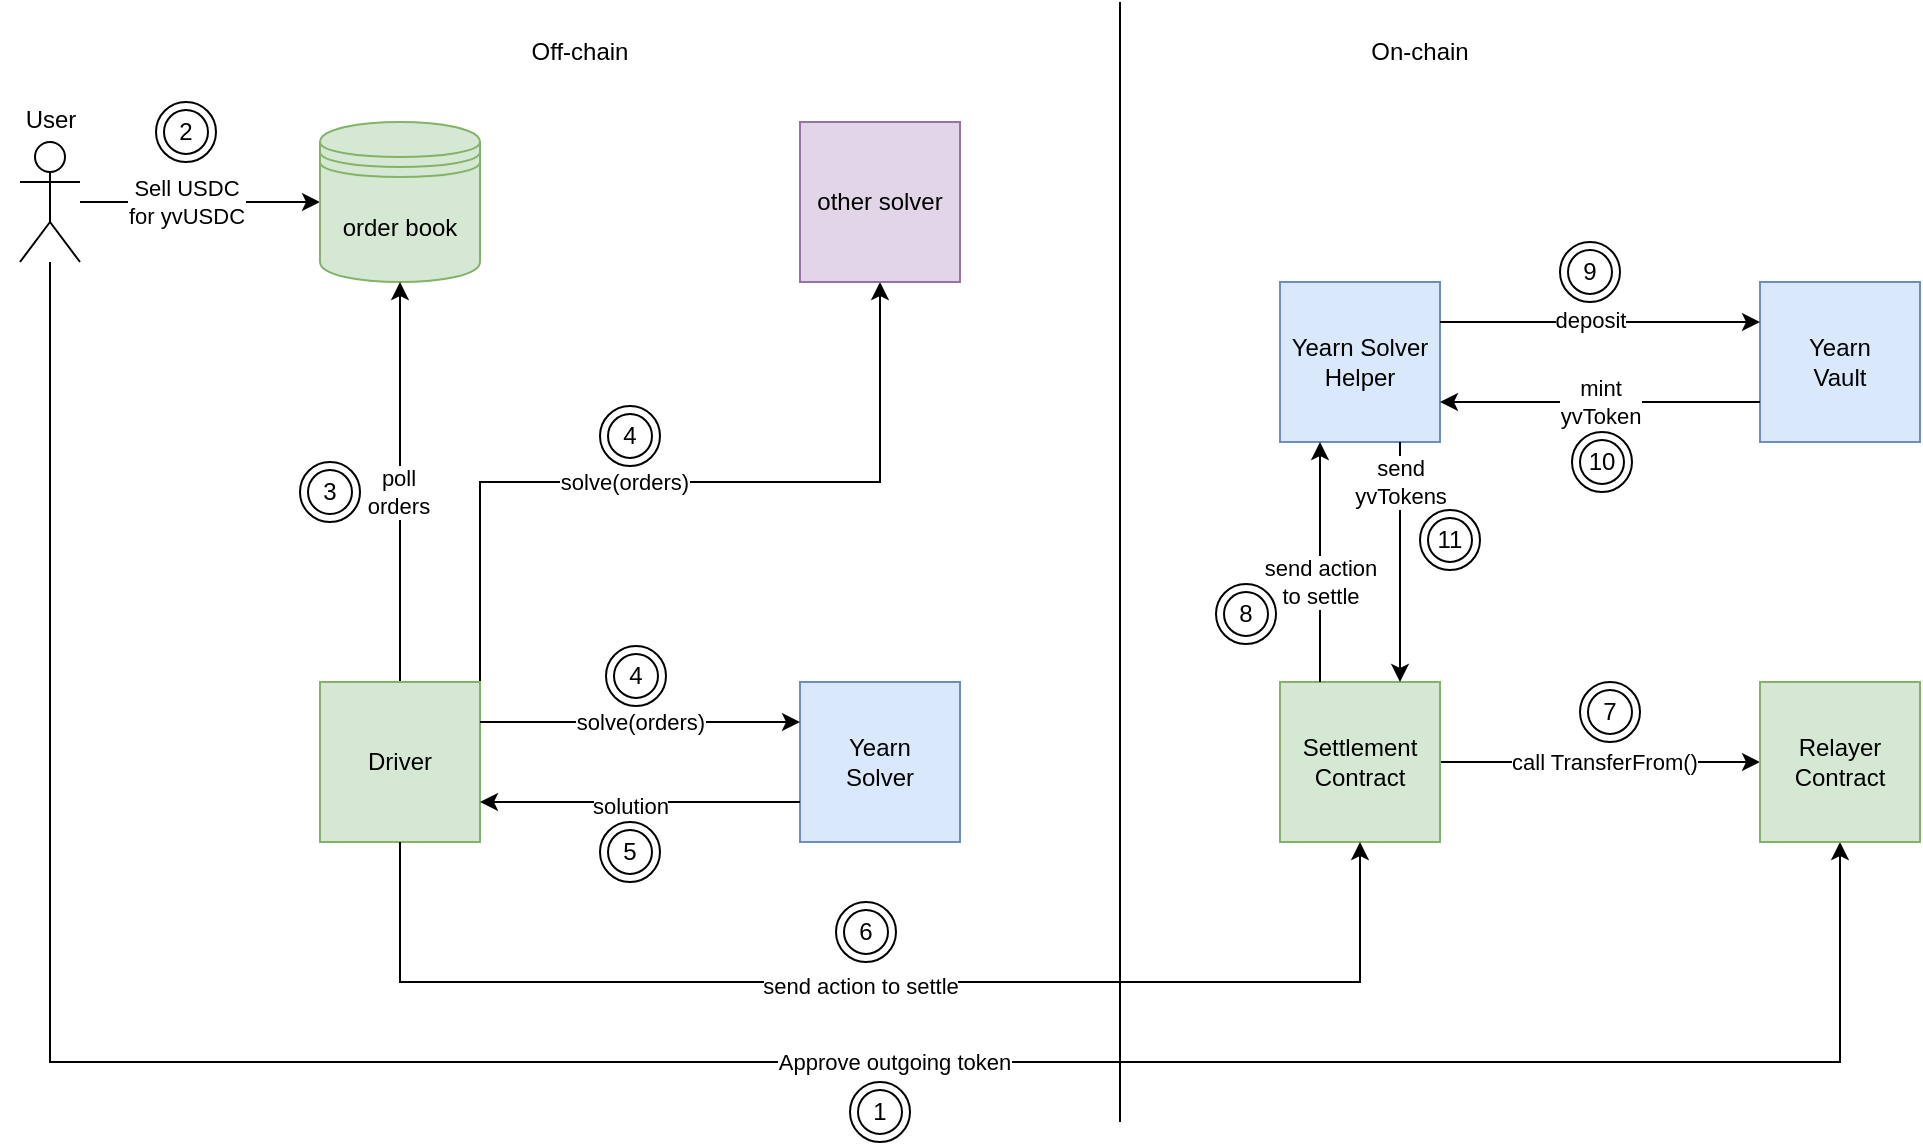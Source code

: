 <mxfile compressed="false" version="20.0.4" type="github">
  <diagram name="Page-1" id="e7e014a7-5840-1c2e-5031-d8a46d1fe8dd">
    <mxGraphModel dx="1426" dy="889" grid="1" gridSize="10" guides="1" tooltips="1" connect="1" arrows="1" fold="1" page="1" pageScale="1" pageWidth="1169" pageHeight="826" background="#FFFFFF" math="0" shadow="0">
      <root>
        <mxCell id="0" />
        <mxCell id="1" parent="0" />
        <mxCell id="ZvzS9FrOkyC6fBPtpC9W-44" value="" style="edgeStyle=orthogonalEdgeStyle;rounded=0;orthogonalLoop=1;jettySize=auto;html=1;" parent="1" source="ZvzS9FrOkyC6fBPtpC9W-41" target="ZvzS9FrOkyC6fBPtpC9W-42" edge="1">
          <mxGeometry relative="1" as="geometry" />
        </mxCell>
        <mxCell id="ZvzS9FrOkyC6fBPtpC9W-45" value="Sell USDC &lt;br&gt;for yvUSDC" style="edgeLabel;html=1;align=center;verticalAlign=middle;resizable=0;points=[];" parent="ZvzS9FrOkyC6fBPtpC9W-44" vertex="1" connectable="0">
          <mxGeometry x="-0.127" y="1" relative="1" as="geometry">
            <mxPoint y="1" as="offset" />
          </mxGeometry>
        </mxCell>
        <mxCell id="DhYsW5sf-vEA2xXuITr3-2" style="edgeStyle=orthogonalEdgeStyle;rounded=0;orthogonalLoop=1;jettySize=auto;html=1;entryX=0.5;entryY=1;entryDx=0;entryDy=0;" parent="1" source="ZvzS9FrOkyC6fBPtpC9W-41" target="DhYsW5sf-vEA2xXuITr3-1" edge="1">
          <mxGeometry relative="1" as="geometry">
            <Array as="points">
              <mxPoint x="65" y="550" />
              <mxPoint x="960" y="550" />
            </Array>
          </mxGeometry>
        </mxCell>
        <mxCell id="DhYsW5sf-vEA2xXuITr3-4" value="Approve outgoing token" style="edgeLabel;html=1;align=center;verticalAlign=middle;resizable=0;points=[];" parent="DhYsW5sf-vEA2xXuITr3-2" vertex="1" connectable="0">
          <mxGeometry x="0.17" relative="1" as="geometry">
            <mxPoint as="offset" />
          </mxGeometry>
        </mxCell>
        <mxCell id="ZvzS9FrOkyC6fBPtpC9W-41" value="" style="shape=umlActor;verticalLabelPosition=bottom;verticalAlign=top;html=1;outlineConnect=0;" parent="1" vertex="1">
          <mxGeometry x="50" y="90" width="30" height="60" as="geometry" />
        </mxCell>
        <mxCell id="ZvzS9FrOkyC6fBPtpC9W-42" value="order book" style="shape=datastore;whiteSpace=wrap;html=1;fillColor=#d5e8d4;strokeColor=#82b366;" parent="1" vertex="1">
          <mxGeometry x="200" y="80" width="80" height="80" as="geometry" />
        </mxCell>
        <mxCell id="ZvzS9FrOkyC6fBPtpC9W-46" value="" style="endArrow=none;html=1;rounded=0;" parent="1" edge="1">
          <mxGeometry width="50" height="50" relative="1" as="geometry">
            <mxPoint x="600" y="580" as="sourcePoint" />
            <mxPoint x="600" y="20" as="targetPoint" />
          </mxGeometry>
        </mxCell>
        <mxCell id="ZvzS9FrOkyC6fBPtpC9W-47" value="Yearn &lt;br&gt;Solver" style="whiteSpace=wrap;html=1;aspect=fixed;fillColor=#dae8fc;strokeColor=#6c8ebf;" parent="1" vertex="1">
          <mxGeometry x="440" y="360" width="80" height="80" as="geometry" />
        </mxCell>
        <mxCell id="DhYsW5sf-vEA2xXuITr3-5" style="edgeStyle=orthogonalEdgeStyle;rounded=0;orthogonalLoop=1;jettySize=auto;html=1;exitX=1;exitY=0.5;exitDx=0;exitDy=0;entryX=0;entryY=0.5;entryDx=0;entryDy=0;" parent="1" source="ZvzS9FrOkyC6fBPtpC9W-50" target="DhYsW5sf-vEA2xXuITr3-1" edge="1">
          <mxGeometry relative="1" as="geometry" />
        </mxCell>
        <mxCell id="DhYsW5sf-vEA2xXuITr3-6" value="call TransferFrom()" style="edgeLabel;html=1;align=center;verticalAlign=middle;resizable=0;points=[];" parent="DhYsW5sf-vEA2xXuITr3-5" vertex="1" connectable="0">
          <mxGeometry x="0.212" relative="1" as="geometry">
            <mxPoint x="-15" as="offset" />
          </mxGeometry>
        </mxCell>
        <mxCell id="ZvzS9FrOkyC6fBPtpC9W-50" value="Settlement Contract" style="whiteSpace=wrap;html=1;aspect=fixed;fillColor=#d5e8d4;strokeColor=#82b366;" parent="1" vertex="1">
          <mxGeometry x="680" y="360" width="80" height="80" as="geometry" />
        </mxCell>
        <mxCell id="ZvzS9FrOkyC6fBPtpC9W-52" style="edgeStyle=orthogonalEdgeStyle;rounded=0;orthogonalLoop=1;jettySize=auto;html=1;entryX=0.5;entryY=1;entryDx=0;entryDy=0;" parent="1" source="ZvzS9FrOkyC6fBPtpC9W-51" target="ZvzS9FrOkyC6fBPtpC9W-42" edge="1">
          <mxGeometry relative="1" as="geometry">
            <mxPoint x="230" y="160" as="targetPoint" />
          </mxGeometry>
        </mxCell>
        <mxCell id="ZvzS9FrOkyC6fBPtpC9W-53" value="poll &lt;br&gt;orders" style="edgeLabel;html=1;align=center;verticalAlign=middle;resizable=0;points=[];" parent="ZvzS9FrOkyC6fBPtpC9W-52" vertex="1" connectable="0">
          <mxGeometry x="-0.05" y="1" relative="1" as="geometry">
            <mxPoint as="offset" />
          </mxGeometry>
        </mxCell>
        <mxCell id="ZvzS9FrOkyC6fBPtpC9W-55" style="edgeStyle=orthogonalEdgeStyle;rounded=0;orthogonalLoop=1;jettySize=auto;html=1;exitX=1;exitY=0;exitDx=0;exitDy=0;entryX=0.5;entryY=1;entryDx=0;entryDy=0;" parent="1" source="ZvzS9FrOkyC6fBPtpC9W-51" target="ZvzS9FrOkyC6fBPtpC9W-54" edge="1">
          <mxGeometry relative="1" as="geometry" />
        </mxCell>
        <mxCell id="ZvzS9FrOkyC6fBPtpC9W-56" value="solve(orders)" style="edgeLabel;html=1;align=center;verticalAlign=middle;resizable=0;points=[];" parent="ZvzS9FrOkyC6fBPtpC9W-55" vertex="1" connectable="0">
          <mxGeometry x="-0.14" relative="1" as="geometry">
            <mxPoint as="offset" />
          </mxGeometry>
        </mxCell>
        <mxCell id="ZvzS9FrOkyC6fBPtpC9W-51" value="Driver" style="whiteSpace=wrap;html=1;aspect=fixed;fillColor=#d5e8d4;strokeColor=#82b366;" parent="1" vertex="1">
          <mxGeometry x="200" y="360" width="80" height="80" as="geometry" />
        </mxCell>
        <mxCell id="ZvzS9FrOkyC6fBPtpC9W-54" value="other solver" style="whiteSpace=wrap;html=1;aspect=fixed;fillColor=#e1d5e7;strokeColor=#9673a6;" parent="1" vertex="1">
          <mxGeometry x="440" y="80" width="80" height="80" as="geometry" />
        </mxCell>
        <mxCell id="ZvzS9FrOkyC6fBPtpC9W-66" value="2" style="ellipse;shape=doubleEllipse;whiteSpace=wrap;html=1;aspect=fixed;" parent="1" vertex="1">
          <mxGeometry x="118" y="70" width="30" height="30" as="geometry" />
        </mxCell>
        <mxCell id="ZvzS9FrOkyC6fBPtpC9W-67" value="3" style="ellipse;shape=doubleEllipse;whiteSpace=wrap;html=1;aspect=fixed;" parent="1" vertex="1">
          <mxGeometry x="190" y="250" width="30" height="30" as="geometry" />
        </mxCell>
        <mxCell id="ZvzS9FrOkyC6fBPtpC9W-68" value="4" style="ellipse;shape=doubleEllipse;whiteSpace=wrap;html=1;aspect=fixed;" parent="1" vertex="1">
          <mxGeometry x="340" y="222" width="30" height="30" as="geometry" />
        </mxCell>
        <mxCell id="ZvzS9FrOkyC6fBPtpC9W-69" value="4" style="ellipse;shape=doubleEllipse;whiteSpace=wrap;html=1;aspect=fixed;" parent="1" vertex="1">
          <mxGeometry x="343" y="342" width="30" height="30" as="geometry" />
        </mxCell>
        <mxCell id="ZvzS9FrOkyC6fBPtpC9W-70" value="5" style="ellipse;shape=doubleEllipse;whiteSpace=wrap;html=1;aspect=fixed;" parent="1" vertex="1">
          <mxGeometry x="340" y="430" width="30" height="30" as="geometry" />
        </mxCell>
        <mxCell id="ZvzS9FrOkyC6fBPtpC9W-71" value="Off-chain" style="text;html=1;strokeColor=none;fillColor=none;align=center;verticalAlign=middle;whiteSpace=wrap;rounded=0;" parent="1" vertex="1">
          <mxGeometry x="300" y="30" width="60" height="30" as="geometry" />
        </mxCell>
        <mxCell id="ZvzS9FrOkyC6fBPtpC9W-72" value="On-chain" style="text;html=1;strokeColor=none;fillColor=none;align=center;verticalAlign=middle;whiteSpace=wrap;rounded=0;" parent="1" vertex="1">
          <mxGeometry x="720" y="30" width="60" height="30" as="geometry" />
        </mxCell>
        <mxCell id="ZvzS9FrOkyC6fBPtpC9W-74" value="" style="endArrow=classic;html=1;rounded=0;exitX=0;exitY=0.75;exitDx=0;exitDy=0;entryX=1;entryY=0.75;entryDx=0;entryDy=0;" parent="1" source="ZvzS9FrOkyC6fBPtpC9W-47" target="ZvzS9FrOkyC6fBPtpC9W-51" edge="1">
          <mxGeometry width="50" height="50" relative="1" as="geometry">
            <mxPoint x="560" y="410" as="sourcePoint" />
            <mxPoint x="610" y="360" as="targetPoint" />
          </mxGeometry>
        </mxCell>
        <mxCell id="ZvzS9FrOkyC6fBPtpC9W-75" value="solution" style="edgeLabel;html=1;align=center;verticalAlign=middle;resizable=0;points=[];" parent="ZvzS9FrOkyC6fBPtpC9W-74" vertex="1" connectable="0">
          <mxGeometry x="0.15" y="2" relative="1" as="geometry">
            <mxPoint x="7" as="offset" />
          </mxGeometry>
        </mxCell>
        <mxCell id="ZvzS9FrOkyC6fBPtpC9W-77" value="Yearn Solver&lt;br&gt;Helper" style="whiteSpace=wrap;html=1;aspect=fixed;fillColor=#dae8fc;strokeColor=#6c8ebf;" parent="1" vertex="1">
          <mxGeometry x="680" y="160" width="80" height="80" as="geometry" />
        </mxCell>
        <mxCell id="ZvzS9FrOkyC6fBPtpC9W-78" value="solve(orders)" style="endArrow=classic;html=1;rounded=0;exitX=1;exitY=0.25;exitDx=0;exitDy=0;entryX=0;entryY=0.25;entryDx=0;entryDy=0;" parent="1" source="ZvzS9FrOkyC6fBPtpC9W-51" target="ZvzS9FrOkyC6fBPtpC9W-47" edge="1">
          <mxGeometry width="50" height="50" relative="1" as="geometry">
            <mxPoint x="560" y="400" as="sourcePoint" />
            <mxPoint x="610" y="350" as="targetPoint" />
          </mxGeometry>
        </mxCell>
        <mxCell id="ZvzS9FrOkyC6fBPtpC9W-79" value="" style="endArrow=classic;html=1;rounded=0;exitX=0.5;exitY=1;exitDx=0;exitDy=0;entryX=0.5;entryY=1;entryDx=0;entryDy=0;" parent="1" source="ZvzS9FrOkyC6fBPtpC9W-51" target="ZvzS9FrOkyC6fBPtpC9W-50" edge="1">
          <mxGeometry width="50" height="50" relative="1" as="geometry">
            <mxPoint x="560" y="400" as="sourcePoint" />
            <mxPoint x="660" y="420" as="targetPoint" />
            <Array as="points">
              <mxPoint x="240" y="510" />
              <mxPoint x="720" y="510" />
            </Array>
          </mxGeometry>
        </mxCell>
        <mxCell id="DhYsW5sf-vEA2xXuITr3-11" value="send action to settle" style="edgeLabel;html=1;align=center;verticalAlign=middle;resizable=0;points=[];" parent="ZvzS9FrOkyC6fBPtpC9W-79" vertex="1" connectable="0">
          <mxGeometry x="-0.223" y="-2" relative="1" as="geometry">
            <mxPoint x="59" as="offset" />
          </mxGeometry>
        </mxCell>
        <mxCell id="ZvzS9FrOkyC6fBPtpC9W-80" value="Yearn &lt;br&gt;Vault" style="whiteSpace=wrap;html=1;aspect=fixed;fillColor=#dae8fc;strokeColor=#6c8ebf;" parent="1" vertex="1">
          <mxGeometry x="920" y="160" width="80" height="80" as="geometry" />
        </mxCell>
        <mxCell id="ZvzS9FrOkyC6fBPtpC9W-81" value="6" style="ellipse;shape=doubleEllipse;whiteSpace=wrap;html=1;aspect=fixed;" parent="1" vertex="1">
          <mxGeometry x="458" y="470" width="30" height="30" as="geometry" />
        </mxCell>
        <mxCell id="ZvzS9FrOkyC6fBPtpC9W-82" value="" style="endArrow=classic;html=1;rounded=0;exitX=0.25;exitY=0;exitDx=0;exitDy=0;entryX=0.25;entryY=1;entryDx=0;entryDy=0;" parent="1" source="ZvzS9FrOkyC6fBPtpC9W-50" target="ZvzS9FrOkyC6fBPtpC9W-77" edge="1">
          <mxGeometry width="50" height="50" relative="1" as="geometry">
            <mxPoint x="560" y="400" as="sourcePoint" />
            <mxPoint x="610" y="350" as="targetPoint" />
          </mxGeometry>
        </mxCell>
        <mxCell id="ZvzS9FrOkyC6fBPtpC9W-84" value="send action&lt;br&gt;to settle" style="edgeLabel;html=1;align=center;verticalAlign=middle;resizable=0;points=[];" parent="ZvzS9FrOkyC6fBPtpC9W-82" vertex="1" connectable="0">
          <mxGeometry x="-0.333" y="-1" relative="1" as="geometry">
            <mxPoint x="-1" y="-10" as="offset" />
          </mxGeometry>
        </mxCell>
        <mxCell id="ZvzS9FrOkyC6fBPtpC9W-85" value="" style="endArrow=classic;html=1;rounded=0;entryX=0;entryY=0.25;entryDx=0;entryDy=0;exitX=1;exitY=0.25;exitDx=0;exitDy=0;" parent="1" source="ZvzS9FrOkyC6fBPtpC9W-77" target="ZvzS9FrOkyC6fBPtpC9W-80" edge="1">
          <mxGeometry width="50" height="50" relative="1" as="geometry">
            <mxPoint x="560" y="380" as="sourcePoint" />
            <mxPoint x="610" y="330" as="targetPoint" />
          </mxGeometry>
        </mxCell>
        <mxCell id="ZvzS9FrOkyC6fBPtpC9W-88" value="deposit" style="edgeLabel;html=1;align=center;verticalAlign=middle;resizable=0;points=[];" parent="ZvzS9FrOkyC6fBPtpC9W-85" vertex="1" connectable="0">
          <mxGeometry x="0.2" y="2" relative="1" as="geometry">
            <mxPoint x="-21" y="1" as="offset" />
          </mxGeometry>
        </mxCell>
        <mxCell id="ZvzS9FrOkyC6fBPtpC9W-86" value="8" style="ellipse;shape=doubleEllipse;whiteSpace=wrap;html=1;aspect=fixed;" parent="1" vertex="1">
          <mxGeometry x="648" y="311" width="30" height="30" as="geometry" />
        </mxCell>
        <mxCell id="ZvzS9FrOkyC6fBPtpC9W-87" value="9" style="ellipse;shape=doubleEllipse;whiteSpace=wrap;html=1;aspect=fixed;" parent="1" vertex="1">
          <mxGeometry x="820" y="140" width="30" height="30" as="geometry" />
        </mxCell>
        <mxCell id="ZvzS9FrOkyC6fBPtpC9W-89" value="mint &lt;br&gt;yvToken" style="endArrow=classic;html=1;rounded=0;exitX=0;exitY=0.75;exitDx=0;exitDy=0;entryX=1;entryY=0.75;entryDx=0;entryDy=0;" parent="1" source="ZvzS9FrOkyC6fBPtpC9W-80" target="ZvzS9FrOkyC6fBPtpC9W-77" edge="1">
          <mxGeometry width="50" height="50" relative="1" as="geometry">
            <mxPoint x="560" y="380" as="sourcePoint" />
            <mxPoint x="610" y="330" as="targetPoint" />
          </mxGeometry>
        </mxCell>
        <mxCell id="ZvzS9FrOkyC6fBPtpC9W-90" value="10" style="ellipse;shape=doubleEllipse;whiteSpace=wrap;html=1;aspect=fixed;" parent="1" vertex="1">
          <mxGeometry x="826" y="235" width="30" height="30" as="geometry" />
        </mxCell>
        <mxCell id="ZvzS9FrOkyC6fBPtpC9W-91" value="send &lt;br&gt;yvTokens" style="endArrow=classic;html=1;rounded=0;exitX=0.75;exitY=1;exitDx=0;exitDy=0;entryX=0.75;entryY=0;entryDx=0;entryDy=0;" parent="1" source="ZvzS9FrOkyC6fBPtpC9W-77" target="ZvzS9FrOkyC6fBPtpC9W-50" edge="1">
          <mxGeometry x="-0.667" width="50" height="50" relative="1" as="geometry">
            <mxPoint x="560" y="380" as="sourcePoint" />
            <mxPoint x="610" y="330" as="targetPoint" />
            <mxPoint as="offset" />
          </mxGeometry>
        </mxCell>
        <mxCell id="ZvzS9FrOkyC6fBPtpC9W-92" value="11" style="ellipse;shape=doubleEllipse;whiteSpace=wrap;html=1;aspect=fixed;" parent="1" vertex="1">
          <mxGeometry x="750" y="274" width="30" height="30" as="geometry" />
        </mxCell>
        <mxCell id="DhYsW5sf-vEA2xXuITr3-1" value="Relayer Contract" style="whiteSpace=wrap;html=1;aspect=fixed;fillColor=#d5e8d4;strokeColor=#82b366;" parent="1" vertex="1">
          <mxGeometry x="920" y="360" width="80" height="80" as="geometry" />
        </mxCell>
        <mxCell id="DhYsW5sf-vEA2xXuITr3-7" value="7" style="ellipse;shape=doubleEllipse;whiteSpace=wrap;html=1;aspect=fixed;" parent="1" vertex="1">
          <mxGeometry x="830" y="360" width="30" height="30" as="geometry" />
        </mxCell>
        <mxCell id="DhYsW5sf-vEA2xXuITr3-9" value="1" style="ellipse;shape=doubleEllipse;whiteSpace=wrap;html=1;aspect=fixed;" parent="1" vertex="1">
          <mxGeometry x="465" y="560" width="30" height="30" as="geometry" />
        </mxCell>
        <mxCell id="DhYsW5sf-vEA2xXuITr3-13" value="User" style="text;html=1;align=center;verticalAlign=middle;resizable=0;points=[];autosize=1;strokeColor=none;fillColor=none;" parent="1" vertex="1">
          <mxGeometry x="40" y="64" width="50" height="30" as="geometry" />
        </mxCell>
      </root>
    </mxGraphModel>
  </diagram>
</mxfile>
